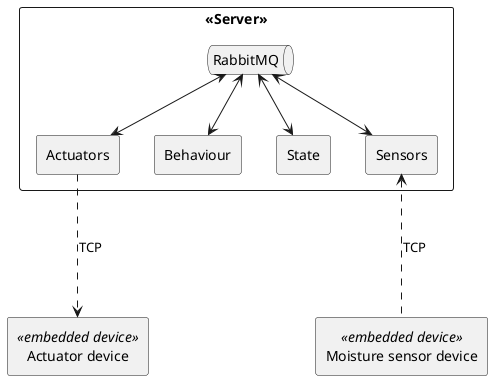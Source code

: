 @startuml demo1-physical

skinparam BackgroundColor transparent
skinparam componentStyle rectangle

component "<<Server>>" {
  component "Actuators" as act
  queue "RabbitMQ" as rmq
  component "Behaviour" as bhv
  component "State" as st
  component "Sensors" as sens
  rmq <--> act
  rmq <--> bhv
  rmq <--> st
  rmq <--> sens
}

component "Moisture sensor device" as msd <<embedded device>>
component "Actuator device" as ad <<embedded device>>

act ...> ad : TCP
sens <... msd : TCP

@enduml